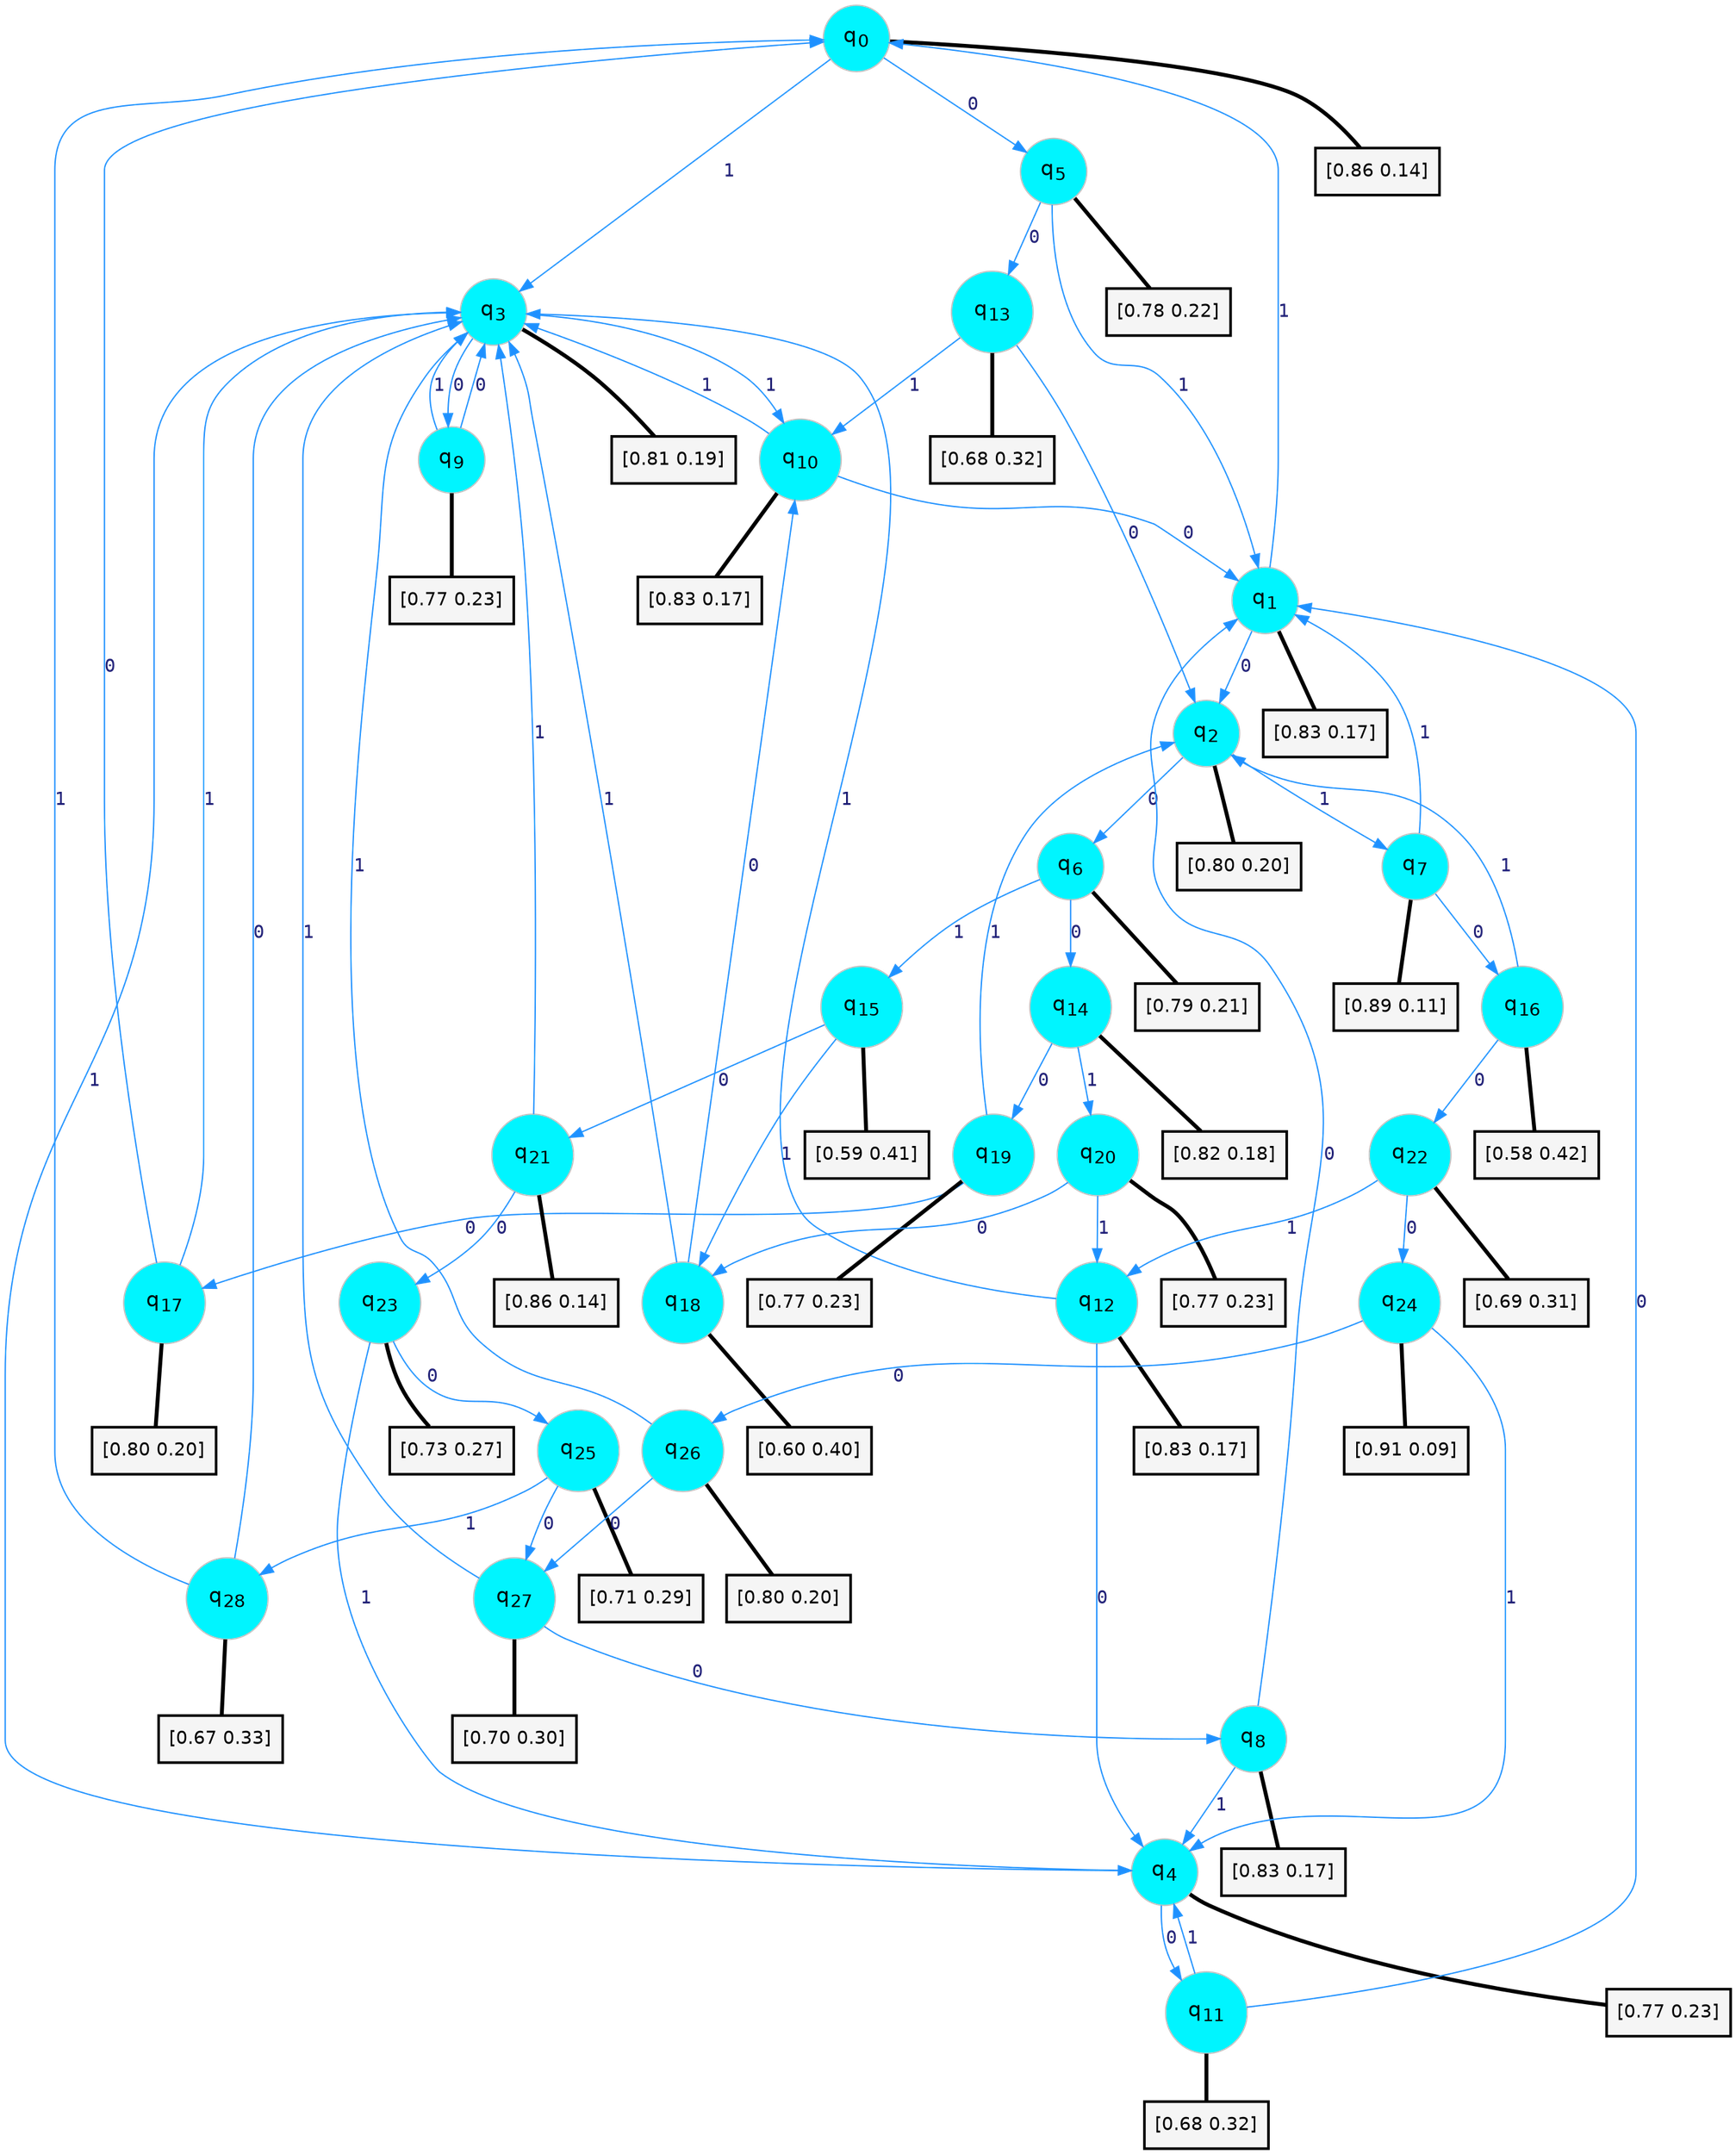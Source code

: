 digraph G {
graph [
bgcolor=transparent, dpi=300, rankdir=TD, size="40,25"];
node [
color=gray, fillcolor=turquoise1, fontcolor=black, fontname=Helvetica, fontsize=16, fontweight=bold, shape=circle, style=filled];
edge [
arrowsize=1, color=dodgerblue1, fontcolor=midnightblue, fontname=courier, fontweight=bold, penwidth=1, style=solid, weight=20];
0[label=<q<SUB>0</SUB>>];
1[label=<q<SUB>1</SUB>>];
2[label=<q<SUB>2</SUB>>];
3[label=<q<SUB>3</SUB>>];
4[label=<q<SUB>4</SUB>>];
5[label=<q<SUB>5</SUB>>];
6[label=<q<SUB>6</SUB>>];
7[label=<q<SUB>7</SUB>>];
8[label=<q<SUB>8</SUB>>];
9[label=<q<SUB>9</SUB>>];
10[label=<q<SUB>10</SUB>>];
11[label=<q<SUB>11</SUB>>];
12[label=<q<SUB>12</SUB>>];
13[label=<q<SUB>13</SUB>>];
14[label=<q<SUB>14</SUB>>];
15[label=<q<SUB>15</SUB>>];
16[label=<q<SUB>16</SUB>>];
17[label=<q<SUB>17</SUB>>];
18[label=<q<SUB>18</SUB>>];
19[label=<q<SUB>19</SUB>>];
20[label=<q<SUB>20</SUB>>];
21[label=<q<SUB>21</SUB>>];
22[label=<q<SUB>22</SUB>>];
23[label=<q<SUB>23</SUB>>];
24[label=<q<SUB>24</SUB>>];
25[label=<q<SUB>25</SUB>>];
26[label=<q<SUB>26</SUB>>];
27[label=<q<SUB>27</SUB>>];
28[label=<q<SUB>28</SUB>>];
29[label="[0.86 0.14]", shape=box,fontcolor=black, fontname=Helvetica, fontsize=14, penwidth=2, fillcolor=whitesmoke,color=black];
30[label="[0.83 0.17]", shape=box,fontcolor=black, fontname=Helvetica, fontsize=14, penwidth=2, fillcolor=whitesmoke,color=black];
31[label="[0.80 0.20]", shape=box,fontcolor=black, fontname=Helvetica, fontsize=14, penwidth=2, fillcolor=whitesmoke,color=black];
32[label="[0.81 0.19]", shape=box,fontcolor=black, fontname=Helvetica, fontsize=14, penwidth=2, fillcolor=whitesmoke,color=black];
33[label="[0.77 0.23]", shape=box,fontcolor=black, fontname=Helvetica, fontsize=14, penwidth=2, fillcolor=whitesmoke,color=black];
34[label="[0.78 0.22]", shape=box,fontcolor=black, fontname=Helvetica, fontsize=14, penwidth=2, fillcolor=whitesmoke,color=black];
35[label="[0.79 0.21]", shape=box,fontcolor=black, fontname=Helvetica, fontsize=14, penwidth=2, fillcolor=whitesmoke,color=black];
36[label="[0.89 0.11]", shape=box,fontcolor=black, fontname=Helvetica, fontsize=14, penwidth=2, fillcolor=whitesmoke,color=black];
37[label="[0.83 0.17]", shape=box,fontcolor=black, fontname=Helvetica, fontsize=14, penwidth=2, fillcolor=whitesmoke,color=black];
38[label="[0.77 0.23]", shape=box,fontcolor=black, fontname=Helvetica, fontsize=14, penwidth=2, fillcolor=whitesmoke,color=black];
39[label="[0.83 0.17]", shape=box,fontcolor=black, fontname=Helvetica, fontsize=14, penwidth=2, fillcolor=whitesmoke,color=black];
40[label="[0.68 0.32]", shape=box,fontcolor=black, fontname=Helvetica, fontsize=14, penwidth=2, fillcolor=whitesmoke,color=black];
41[label="[0.83 0.17]", shape=box,fontcolor=black, fontname=Helvetica, fontsize=14, penwidth=2, fillcolor=whitesmoke,color=black];
42[label="[0.68 0.32]", shape=box,fontcolor=black, fontname=Helvetica, fontsize=14, penwidth=2, fillcolor=whitesmoke,color=black];
43[label="[0.82 0.18]", shape=box,fontcolor=black, fontname=Helvetica, fontsize=14, penwidth=2, fillcolor=whitesmoke,color=black];
44[label="[0.59 0.41]", shape=box,fontcolor=black, fontname=Helvetica, fontsize=14, penwidth=2, fillcolor=whitesmoke,color=black];
45[label="[0.58 0.42]", shape=box,fontcolor=black, fontname=Helvetica, fontsize=14, penwidth=2, fillcolor=whitesmoke,color=black];
46[label="[0.80 0.20]", shape=box,fontcolor=black, fontname=Helvetica, fontsize=14, penwidth=2, fillcolor=whitesmoke,color=black];
47[label="[0.60 0.40]", shape=box,fontcolor=black, fontname=Helvetica, fontsize=14, penwidth=2, fillcolor=whitesmoke,color=black];
48[label="[0.77 0.23]", shape=box,fontcolor=black, fontname=Helvetica, fontsize=14, penwidth=2, fillcolor=whitesmoke,color=black];
49[label="[0.77 0.23]", shape=box,fontcolor=black, fontname=Helvetica, fontsize=14, penwidth=2, fillcolor=whitesmoke,color=black];
50[label="[0.86 0.14]", shape=box,fontcolor=black, fontname=Helvetica, fontsize=14, penwidth=2, fillcolor=whitesmoke,color=black];
51[label="[0.69 0.31]", shape=box,fontcolor=black, fontname=Helvetica, fontsize=14, penwidth=2, fillcolor=whitesmoke,color=black];
52[label="[0.73 0.27]", shape=box,fontcolor=black, fontname=Helvetica, fontsize=14, penwidth=2, fillcolor=whitesmoke,color=black];
53[label="[0.91 0.09]", shape=box,fontcolor=black, fontname=Helvetica, fontsize=14, penwidth=2, fillcolor=whitesmoke,color=black];
54[label="[0.71 0.29]", shape=box,fontcolor=black, fontname=Helvetica, fontsize=14, penwidth=2, fillcolor=whitesmoke,color=black];
55[label="[0.80 0.20]", shape=box,fontcolor=black, fontname=Helvetica, fontsize=14, penwidth=2, fillcolor=whitesmoke,color=black];
56[label="[0.70 0.30]", shape=box,fontcolor=black, fontname=Helvetica, fontsize=14, penwidth=2, fillcolor=whitesmoke,color=black];
57[label="[0.67 0.33]", shape=box,fontcolor=black, fontname=Helvetica, fontsize=14, penwidth=2, fillcolor=whitesmoke,color=black];
0->5 [label=0];
0->3 [label=1];
0->29 [arrowhead=none, penwidth=3,color=black];
1->2 [label=0];
1->0 [label=1];
1->30 [arrowhead=none, penwidth=3,color=black];
2->6 [label=0];
2->7 [label=1];
2->31 [arrowhead=none, penwidth=3,color=black];
3->9 [label=0];
3->10 [label=1];
3->32 [arrowhead=none, penwidth=3,color=black];
4->11 [label=0];
4->3 [label=1];
4->33 [arrowhead=none, penwidth=3,color=black];
5->13 [label=0];
5->1 [label=1];
5->34 [arrowhead=none, penwidth=3,color=black];
6->14 [label=0];
6->15 [label=1];
6->35 [arrowhead=none, penwidth=3,color=black];
7->16 [label=0];
7->1 [label=1];
7->36 [arrowhead=none, penwidth=3,color=black];
8->1 [label=0];
8->4 [label=1];
8->37 [arrowhead=none, penwidth=3,color=black];
9->3 [label=0];
9->3 [label=1];
9->38 [arrowhead=none, penwidth=3,color=black];
10->1 [label=0];
10->3 [label=1];
10->39 [arrowhead=none, penwidth=3,color=black];
11->1 [label=0];
11->4 [label=1];
11->40 [arrowhead=none, penwidth=3,color=black];
12->4 [label=0];
12->3 [label=1];
12->41 [arrowhead=none, penwidth=3,color=black];
13->2 [label=0];
13->10 [label=1];
13->42 [arrowhead=none, penwidth=3,color=black];
14->19 [label=0];
14->20 [label=1];
14->43 [arrowhead=none, penwidth=3,color=black];
15->21 [label=0];
15->18 [label=1];
15->44 [arrowhead=none, penwidth=3,color=black];
16->22 [label=0];
16->2 [label=1];
16->45 [arrowhead=none, penwidth=3,color=black];
17->0 [label=0];
17->3 [label=1];
17->46 [arrowhead=none, penwidth=3,color=black];
18->10 [label=0];
18->3 [label=1];
18->47 [arrowhead=none, penwidth=3,color=black];
19->17 [label=0];
19->2 [label=1];
19->48 [arrowhead=none, penwidth=3,color=black];
20->18 [label=0];
20->12 [label=1];
20->49 [arrowhead=none, penwidth=3,color=black];
21->23 [label=0];
21->3 [label=1];
21->50 [arrowhead=none, penwidth=3,color=black];
22->24 [label=0];
22->12 [label=1];
22->51 [arrowhead=none, penwidth=3,color=black];
23->25 [label=0];
23->4 [label=1];
23->52 [arrowhead=none, penwidth=3,color=black];
24->26 [label=0];
24->4 [label=1];
24->53 [arrowhead=none, penwidth=3,color=black];
25->27 [label=0];
25->28 [label=1];
25->54 [arrowhead=none, penwidth=3,color=black];
26->27 [label=0];
26->3 [label=1];
26->55 [arrowhead=none, penwidth=3,color=black];
27->8 [label=0];
27->3 [label=1];
27->56 [arrowhead=none, penwidth=3,color=black];
28->3 [label=0];
28->0 [label=1];
28->57 [arrowhead=none, penwidth=3,color=black];
}
